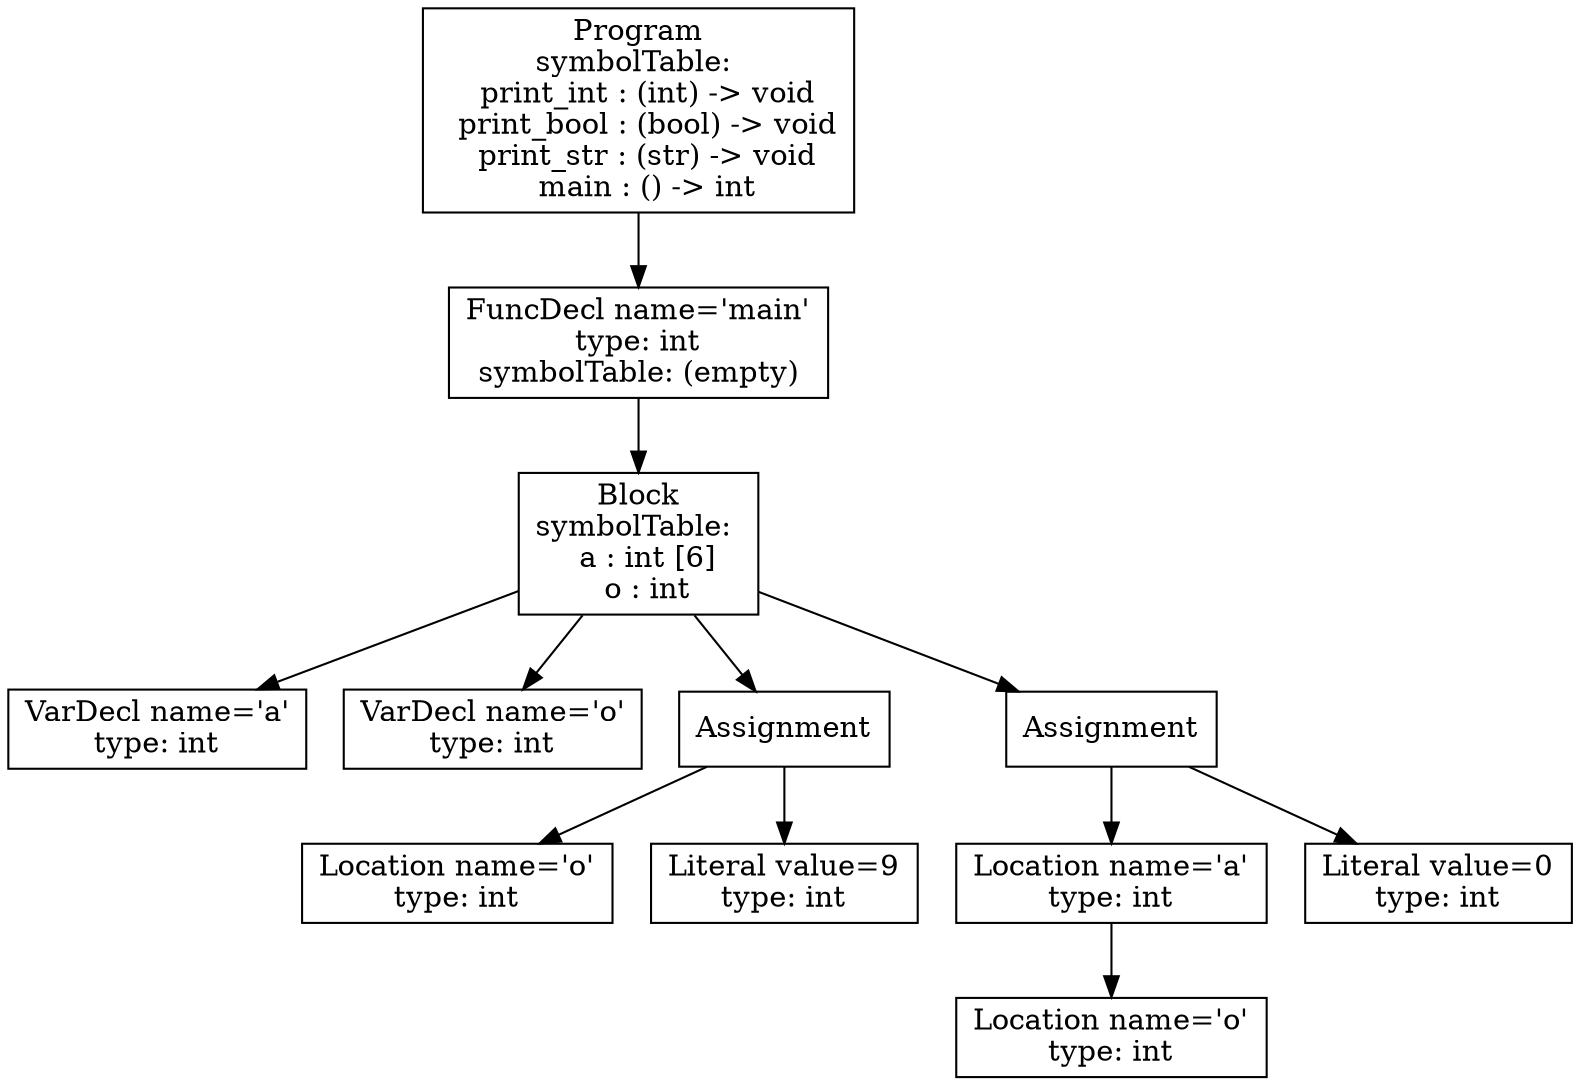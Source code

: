 digraph AST {
3 [shape=box, label="VarDecl name='a'\ntype: int"];
4 [shape=box, label="VarDecl name='o'\ntype: int"];
6 [shape=box, label="Location name='o'\ntype: int"];
7 [shape=box, label="Literal value=9\ntype: int"];
5 [shape=box, label="Assignment"];
5 -> 6;
5 -> 7;
10 [shape=box, label="Location name='o'\ntype: int"];
9 [shape=box, label="Location name='a'\ntype: int"];
9 -> 10;
11 [shape=box, label="Literal value=0\ntype: int"];
8 [shape=box, label="Assignment"];
8 -> 9;
8 -> 11;
2 [shape=box, label="Block\nsymbolTable: \n  a : int [6]\n  o : int"];
2 -> 3;
2 -> 4;
2 -> 5;
2 -> 8;
1 [shape=box, label="FuncDecl name='main'\ntype: int\nsymbolTable: (empty)"];
1 -> 2;
0 [shape=box, label="Program\nsymbolTable: \n  print_int : (int) -> void\n  print_bool : (bool) -> void\n  print_str : (str) -> void\n  main : () -> int"];
0 -> 1;
}
